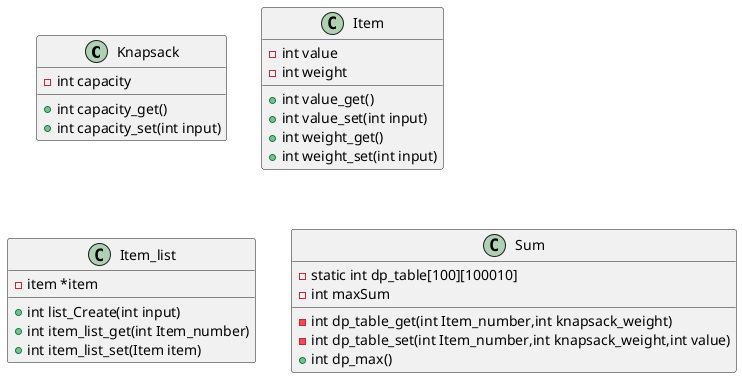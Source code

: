 @startuml
class Knapsack{
    -int capacity
    +int capacity_get()
    +int capacity_set(int input)
}
class Item{
    -int value
    -int weight
    +int value_get()
    +int value_set(int input)
    +int weight_get()
    +int weight_set(int input)
}

class Item_list{
    -item *item
    +int list_Create(int input)
    +int item_list_get(int Item_number)
    +int item_list_set(Item item)
}

class Sum{
    -static int dp_table[100][100010]
    -int maxSum
    -int dp_table_get(int Item_number,int knapsack_weight)
    -int dp_table_set(int Item_number,int knapsack_weight,int value)
    +int dp_max()
}
@enduml